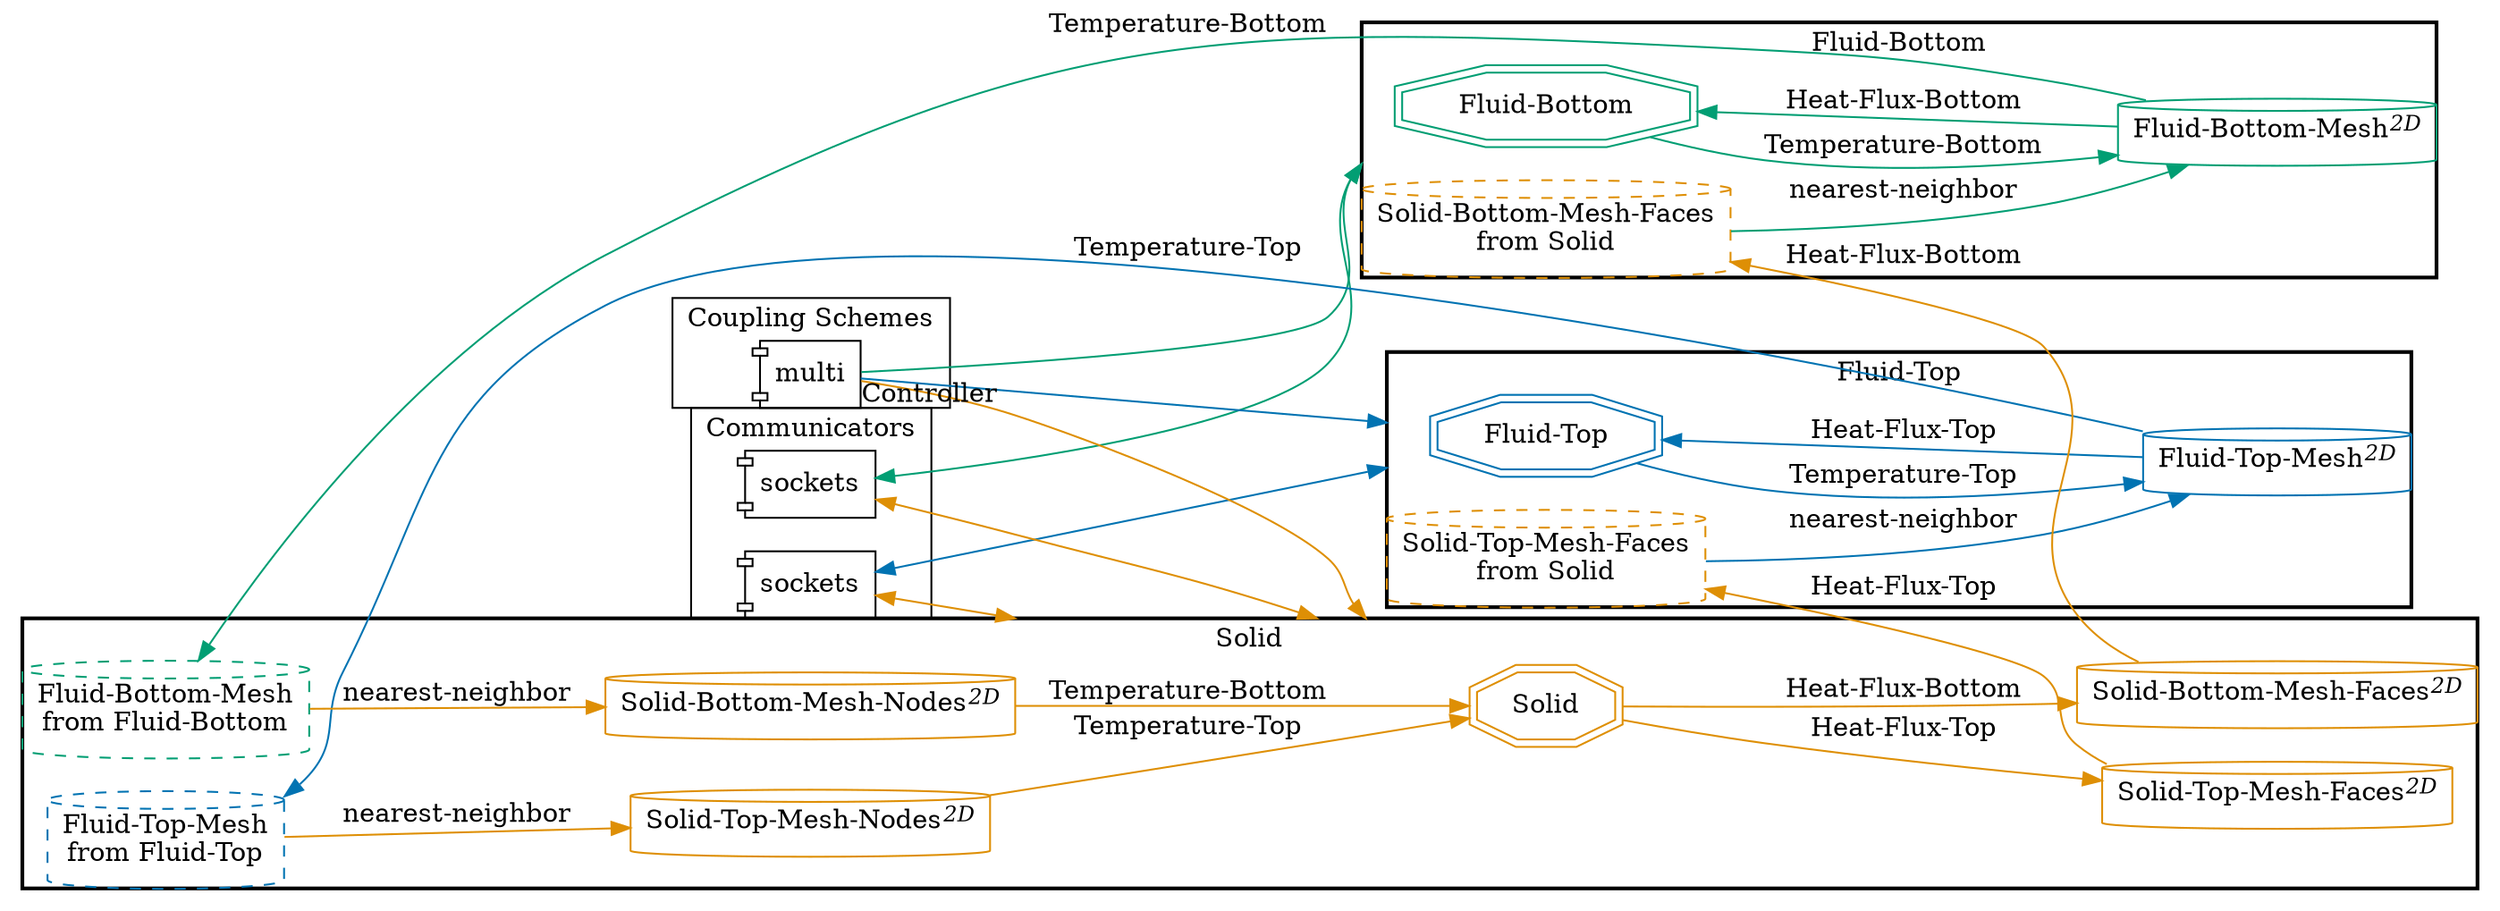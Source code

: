 digraph G {
compound=True;
layout=dot;
margin=0;
overlap=scale;
rankdir=LR;
splines=true;
subgraph cluster_m2n {
label="Communicators";
"m2n-Fluid-Top-Solid" [label="sockets", shape=component];
"m2n-Fluid-Bottom-Solid" [label="sockets", shape=component];
}

subgraph cluster_cpl {
label="Coupling Schemes";
"cpl-multi-Fluid-Top-Fluid-Bottom-Solid" [label="multi", shape=component];
}

subgraph "cluster_Fluid-Top" {
label="Fluid-Top";
style=bold;
"Fluid-Top" [color="#0173B2", shape=doubleoctagon];
"Fluid-Top-Fluid-Top-Mesh" [color="#0173B2", label=<Fluid-Top-Mesh<SUP><I>2D</I></SUP>>, shape=cylinder];
"Fluid-Top-Solid-Top-Mesh-Faces" [color="#DE8F05", label="Solid-Top-Mesh-Faces
from Solid", shape=cylinder, style=dashed];
"Fluid-Top-Fluid-Top-Mesh" -> "Fluid-Top"  [color="#0173B2", label="Heat-Flux-Top", tooltip=scalar];
"Fluid-Top" -> "Fluid-Top-Fluid-Top-Mesh"  [color="#0173B2", label="Temperature-Top", tooltip=scalar];
"Fluid-Top-Solid-Top-Mesh-Faces" -> "Fluid-Top-Fluid-Top-Mesh"  [color="#0173B2", label="nearest-neighbor"];
}

subgraph cluster_Solid {
label="Solid";
style=bold;
"Solid" [color="#DE8F05", shape=doubleoctagon];
"Solid-Solid-Top-Mesh-Faces" [color="#DE8F05", label=<Solid-Top-Mesh-Faces<SUP><I>2D</I></SUP>>, shape=cylinder];
"Solid-Solid-Top-Mesh-Nodes" [color="#DE8F05", label=<Solid-Top-Mesh-Nodes<SUP><I>2D</I></SUP>>, shape=cylinder];
"Solid-Solid-Bottom-Mesh-Nodes" [color="#DE8F05", label=<Solid-Bottom-Mesh-Nodes<SUP><I>2D</I></SUP>>, shape=cylinder];
"Solid-Solid-Bottom-Mesh-Faces" [color="#DE8F05", label=<Solid-Bottom-Mesh-Faces<SUP><I>2D</I></SUP>>, shape=cylinder];
"Solid-Fluid-Top-Mesh" [color="#0173B2", label="Fluid-Top-Mesh
from Fluid-Top", shape=cylinder, style=dashed];
"Solid-Fluid-Bottom-Mesh" [color="#029E73", label="Fluid-Bottom-Mesh
from Fluid-Bottom", shape=cylinder, style=dashed];
"Solid-Solid-Top-Mesh-Nodes" -> "Solid"  [color="#DE8F05", label="Temperature-Top", tooltip=scalar];
"Solid-Solid-Bottom-Mesh-Nodes" -> "Solid"  [color="#DE8F05", label="Temperature-Bottom", tooltip=scalar];
"Solid" -> "Solid-Solid-Top-Mesh-Faces"  [color="#DE8F05", label="Heat-Flux-Top", tooltip=scalar];
"Solid" -> "Solid-Solid-Bottom-Mesh-Faces"  [color="#DE8F05", label="Heat-Flux-Bottom", tooltip=scalar];
"Solid-Fluid-Top-Mesh" -> "Solid-Solid-Top-Mesh-Nodes"  [color="#DE8F05", label="nearest-neighbor"];
"Solid-Fluid-Bottom-Mesh" -> "Solid-Solid-Bottom-Mesh-Nodes"  [color="#DE8F05", label="nearest-neighbor"];
}

subgraph "cluster_Fluid-Bottom" {
label="Fluid-Bottom";
style=bold;
"Fluid-Bottom" [color="#029E73", shape=doubleoctagon];
"Fluid-Bottom-Fluid-Bottom-Mesh" [color="#029E73", label=<Fluid-Bottom-Mesh<SUP><I>2D</I></SUP>>, shape=cylinder];
"Fluid-Bottom-Solid-Bottom-Mesh-Faces" [color="#DE8F05", label="Solid-Bottom-Mesh-Faces
from Solid", shape=cylinder, style=dashed];
"Fluid-Bottom-Fluid-Bottom-Mesh" -> "Fluid-Bottom"  [color="#029E73", label="Heat-Flux-Bottom", tooltip=scalar];
"Fluid-Bottom" -> "Fluid-Bottom-Fluid-Bottom-Mesh"  [color="#029E73", label="Temperature-Bottom", tooltip=scalar];
"Fluid-Bottom-Solid-Bottom-Mesh-Faces" -> "Fluid-Bottom-Fluid-Bottom-Mesh"  [color="#029E73", label="nearest-neighbor"];
}

"m2n-Fluid-Top-Solid" -> "Fluid-Top"  [color="#0173B2", dir=both, lhead="cluster_Fluid-Top"];
"m2n-Fluid-Top-Solid" -> "Solid"  [color="#DE8F05", dir=both, lhead=cluster_Solid];
"m2n-Fluid-Bottom-Solid" -> "Fluid-Bottom"  [color="#029E73", dir=both, lhead="cluster_Fluid-Bottom"];
"m2n-Fluid-Bottom-Solid" -> "Solid"  [color="#DE8F05", dir=both, lhead=cluster_Solid];
"cpl-multi-Fluid-Top-Fluid-Bottom-Solid" -> "Fluid-Top"  [color="#0173B2", lhead="cluster_Fluid-Top"];
"cpl-multi-Fluid-Top-Fluid-Bottom-Solid" -> "Fluid-Bottom"  [color="#029E73", lhead="cluster_Fluid-Bottom"];
"cpl-multi-Fluid-Top-Fluid-Bottom-Solid" -> "Solid"  [color="#DE8F05", lhead=cluster_Solid, taillabel=Controller];
"Fluid-Top-Fluid-Top-Mesh" -> "Solid-Fluid-Top-Mesh"  [color="#0173B2", label="Temperature-Top", style="", tooltip=scalar];
"Solid-Solid-Top-Mesh-Faces" -> "Fluid-Top-Solid-Top-Mesh-Faces"  [color="#DE8F05", label="Heat-Flux-Top", style="", tooltip=scalar];
"Fluid-Bottom-Fluid-Bottom-Mesh" -> "Solid-Fluid-Bottom-Mesh"  [color="#029E73", label="Temperature-Bottom", style="", tooltip=scalar];
"Solid-Solid-Bottom-Mesh-Faces" -> "Fluid-Bottom-Solid-Bottom-Mesh-Faces"  [color="#DE8F05", label="Heat-Flux-Bottom", style="", tooltip=scalar];
}
